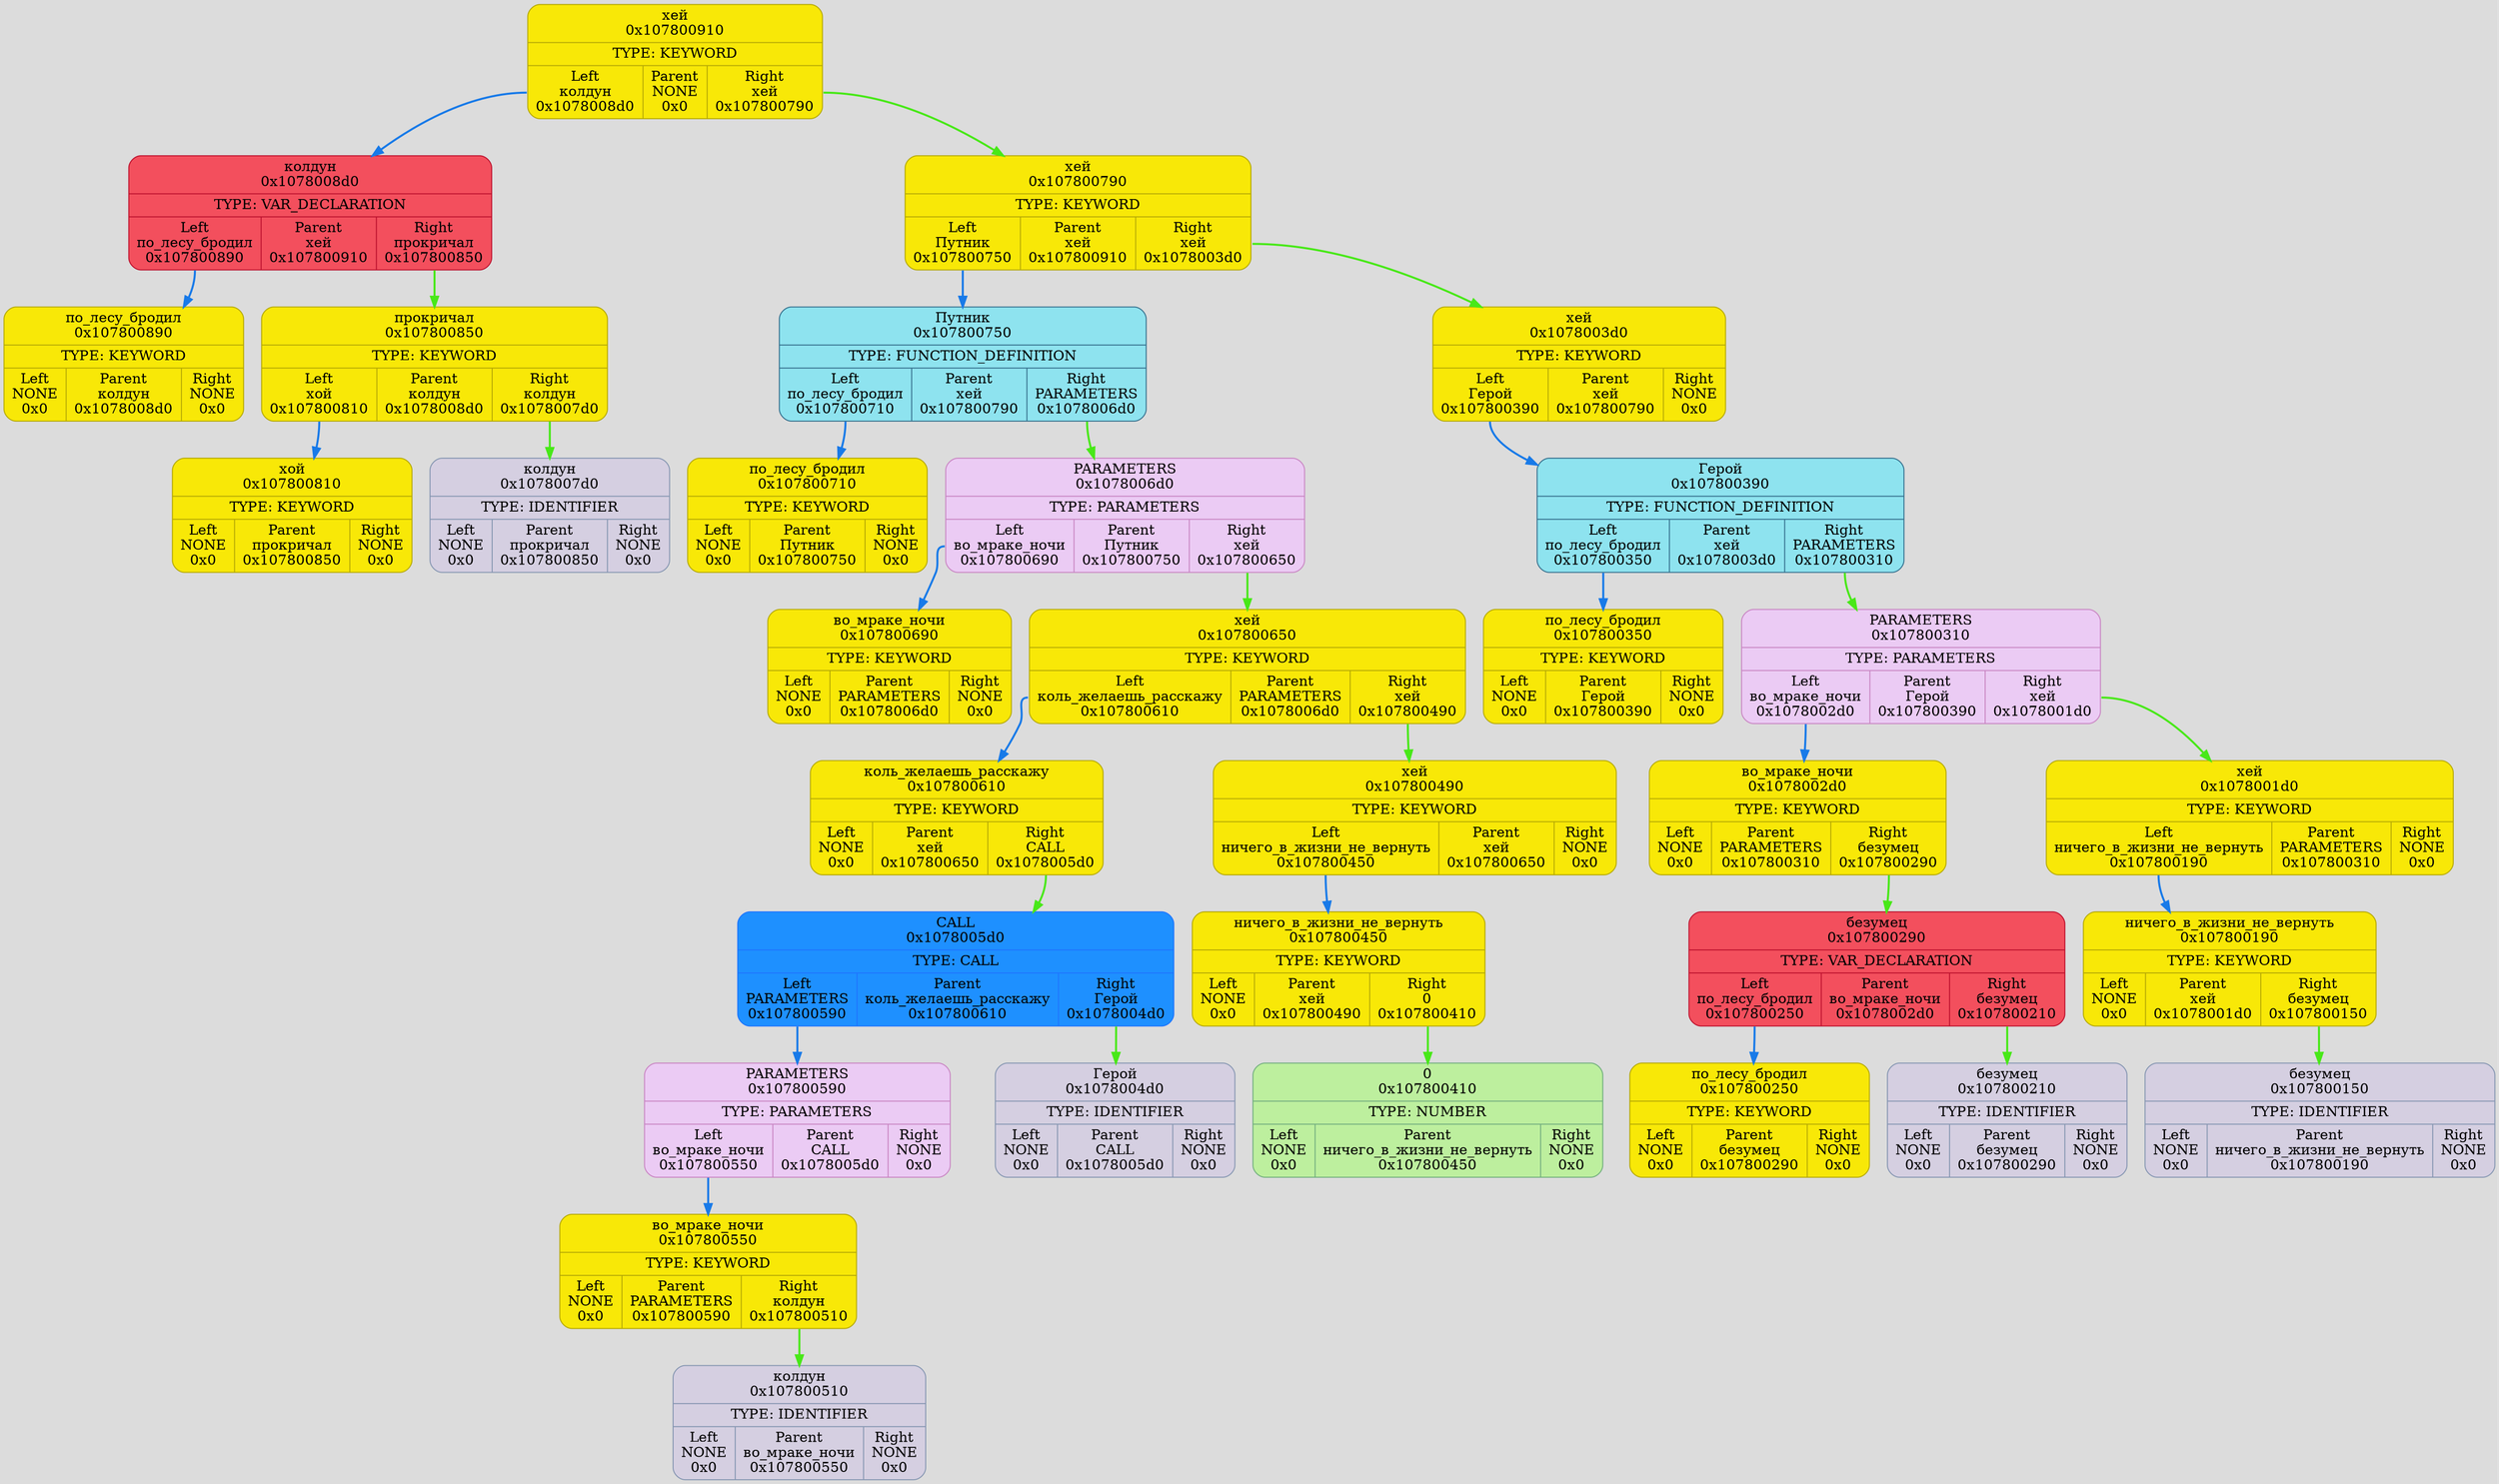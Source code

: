 digraph {
	fontname = "UbuntuMono";
	bgcolor = "#DCDCDC";

	node0x107800910 [ shape = Mrecord; style = filled; fillcolor = "#F8E807"; color = "#B6AA05"; fontcolor = "#000000"; label = " { хей\n0x107800910 | TYPE: KEYWORD| { <left> Left\nколдун\n0x1078008d0 | Parent\nNONE\n0x0 | <right> Right\nхей\n0x107800790 } } "; ];
	node0x107800910:<left> -> node0x1078008d0 [ style = "bold"; color = "#187AE8"; label = ""; ];
	node0x1078008d0 [ shape = Mrecord; style = filled; fillcolor = "#F34F5D"; color = "#BD132F"; fontcolor = "#000000"; label = " { колдун\n0x1078008d0 | TYPE: VAR_DECLARATION| { <left> Left\nпо_лесу_бродил\n0x107800890 | Parent\nхей\n0x107800910 | <right> Right\nпрокричал\n0x107800850 } } "; ];
	node0x1078008d0:<left> -> node0x107800890 [ style = "bold"; color = "#187AE8"; label = ""; ];
	node0x107800890 [ shape = Mrecord; style = filled; fillcolor = "#F8E807"; color = "#B6AA05"; fontcolor = "#000000"; label = " { по_лесу_бродил\n0x107800890 | TYPE: KEYWORD| { <left> Left\nNONE\n0x0 | Parent\nколдун\n0x1078008d0 | <right> Right\nNONE\n0x0 } } "; ];
	node0x107800850 [ shape = Mrecord; style = filled; fillcolor = "#F8E807"; color = "#B6AA05"; fontcolor = "#000000"; label = " { прокричал\n0x107800850 | TYPE: KEYWORD| { <left> Left\nхой\n0x107800810 | Parent\nколдун\n0x1078008d0 | <right> Right\nколдун\n0x1078007d0 } } "; ];
	node0x107800850:<left> -> node0x107800810 [ style = "bold"; color = "#187AE8"; label = ""; ];
	node0x107800810 [ shape = Mrecord; style = filled; fillcolor = "#F8E807"; color = "#B6AA05"; fontcolor = "#000000"; label = " { хой\n0x107800810 | TYPE: KEYWORD| { <left> Left\nNONE\n0x0 | Parent\nпрокричал\n0x107800850 | <right> Right\nNONE\n0x0 } } "; ];
	node0x1078007d0 [ shape = Mrecord; style = filled; fillcolor = "#D5CFE1"; color = "#8797b2"; fontcolor = "#000000"; label = " { колдун\n0x1078007d0 | TYPE: IDENTIFIER| { <left> Left\nNONE\n0x0 | Parent\nпрокричал\n0x107800850 | <right> Right\nNONE\n0x0 } } "; ];
	node0x107800850:<right> -> node0x1078007d0 [ style = "bold"; color = "#48E818"; label = ""; ];
	node0x1078008d0:<right> -> node0x107800850 [ style = "bold"; color = "#48E818"; label = ""; ];
	node0x107800790 [ shape = Mrecord; style = filled; fillcolor = "#F8E807"; color = "#B6AA05"; fontcolor = "#000000"; label = " { хей\n0x107800790 | TYPE: KEYWORD| { <left> Left\nПутник\n0x107800750 | Parent\nхей\n0x107800910 | <right> Right\nхей\n0x1078003d0 } } "; ];
	node0x107800790:<left> -> node0x107800750 [ style = "bold"; color = "#187AE8"; label = ""; ];
	node0x107800750 [ shape = Mrecord; style = filled; fillcolor = "#8EE3EF"; color = "#37718E"; fontcolor = "#000000"; label = " { Путник\n0x107800750 | TYPE: FUNCTION_DEFINITION| { <left> Left\nпо_лесу_бродил\n0x107800710 | Parent\nхей\n0x107800790 | <right> Right\nPARAMETERS\n0x1078006d0 } } "; ];
	node0x107800750:<left> -> node0x107800710 [ style = "bold"; color = "#187AE8"; label = ""; ];
	node0x107800710 [ shape = Mrecord; style = filled; fillcolor = "#F8E807"; color = "#B6AA05"; fontcolor = "#000000"; label = " { по_лесу_бродил\n0x107800710 | TYPE: KEYWORD| { <left> Left\nNONE\n0x0 | Parent\nПутник\n0x107800750 | <right> Right\nNONE\n0x0 } } "; ];
	node0x1078006d0 [ shape = Mrecord; style = filled; fillcolor = "#EBCBF4"; color = "#C986C3"; fontcolor = "#000000"; label = " { PARAMETERS\n0x1078006d0 | TYPE: PARAMETERS| { <left> Left\nво_мраке_ночи\n0x107800690 | Parent\nПутник\n0x107800750 | <right> Right\nхей\n0x107800650 } } "; ];
	node0x1078006d0:<left> -> node0x107800690 [ style = "bold"; color = "#187AE8"; label = ""; ];
	node0x107800690 [ shape = Mrecord; style = filled; fillcolor = "#F8E807"; color = "#B6AA05"; fontcolor = "#000000"; label = " { во_мраке_ночи\n0x107800690 | TYPE: KEYWORD| { <left> Left\nNONE\n0x0 | Parent\nPARAMETERS\n0x1078006d0 | <right> Right\nNONE\n0x0 } } "; ];
	node0x107800650 [ shape = Mrecord; style = filled; fillcolor = "#F8E807"; color = "#B6AA05"; fontcolor = "#000000"; label = " { хей\n0x107800650 | TYPE: KEYWORD| { <left> Left\nколь_желаешь_расскажу\n0x107800610 | Parent\nPARAMETERS\n0x1078006d0 | <right> Right\nхей\n0x107800490 } } "; ];
	node0x107800650:<left> -> node0x107800610 [ style = "bold"; color = "#187AE8"; label = ""; ];
	node0x107800610 [ shape = Mrecord; style = filled; fillcolor = "#F8E807"; color = "#B6AA05"; fontcolor = "#000000"; label = " { коль_желаешь_расскажу\n0x107800610 | TYPE: KEYWORD| { <left> Left\nNONE\n0x0 | Parent\nхей\n0x107800650 | <right> Right\nCALL\n0x1078005d0 } } "; ];
	node0x1078005d0 [ shape = Mrecord; style = filled; fillcolor = "#1E90FF"; color = "#1F75FE"; fontcolor = "#000000"; label = " { CALL\n0x1078005d0 | TYPE: CALL| { <left> Left\nPARAMETERS\n0x107800590 | Parent\nколь_желаешь_расскажу\n0x107800610 | <right> Right\nГерой\n0x1078004d0 } } "; ];
	node0x1078005d0:<left> -> node0x107800590 [ style = "bold"; color = "#187AE8"; label = ""; ];
	node0x107800590 [ shape = Mrecord; style = filled; fillcolor = "#EBCBF4"; color = "#C986C3"; fontcolor = "#000000"; label = " { PARAMETERS\n0x107800590 | TYPE: PARAMETERS| { <left> Left\nво_мраке_ночи\n0x107800550 | Parent\nCALL\n0x1078005d0 | <right> Right\nNONE\n0x0 } } "; ];
	node0x107800590:<left> -> node0x107800550 [ style = "bold"; color = "#187AE8"; label = ""; ];
	node0x107800550 [ shape = Mrecord; style = filled; fillcolor = "#F8E807"; color = "#B6AA05"; fontcolor = "#000000"; label = " { во_мраке_ночи\n0x107800550 | TYPE: KEYWORD| { <left> Left\nNONE\n0x0 | Parent\nPARAMETERS\n0x107800590 | <right> Right\nколдун\n0x107800510 } } "; ];
	node0x107800510 [ shape = Mrecord; style = filled; fillcolor = "#D5CFE1"; color = "#8797b2"; fontcolor = "#000000"; label = " { колдун\n0x107800510 | TYPE: IDENTIFIER| { <left> Left\nNONE\n0x0 | Parent\nво_мраке_ночи\n0x107800550 | <right> Right\nNONE\n0x0 } } "; ];
	node0x107800550:<right> -> node0x107800510 [ style = "bold"; color = "#48E818"; label = ""; ];
	node0x1078004d0 [ shape = Mrecord; style = filled; fillcolor = "#D5CFE1"; color = "#8797b2"; fontcolor = "#000000"; label = " { Герой\n0x1078004d0 | TYPE: IDENTIFIER| { <left> Left\nNONE\n0x0 | Parent\nCALL\n0x1078005d0 | <right> Right\nNONE\n0x0 } } "; ];
	node0x1078005d0:<right> -> node0x1078004d0 [ style = "bold"; color = "#48E818"; label = ""; ];
	node0x107800610:<right> -> node0x1078005d0 [ style = "bold"; color = "#48E818"; label = ""; ];
	node0x107800490 [ shape = Mrecord; style = filled; fillcolor = "#F8E807"; color = "#B6AA05"; fontcolor = "#000000"; label = " { хей\n0x107800490 | TYPE: KEYWORD| { <left> Left\nничего_в_жизни_не_вернуть\n0x107800450 | Parent\nхей\n0x107800650 | <right> Right\nNONE\n0x0 } } "; ];
	node0x107800490:<left> -> node0x107800450 [ style = "bold"; color = "#187AE8"; label = ""; ];
	node0x107800450 [ shape = Mrecord; style = filled; fillcolor = "#F8E807"; color = "#B6AA05"; fontcolor = "#000000"; label = " { ничего_в_жизни_не_вернуть\n0x107800450 | TYPE: KEYWORD| { <left> Left\nNONE\n0x0 | Parent\nхей\n0x107800490 | <right> Right\n0\n0x107800410 } } "; ];
	node0x107800410 [ shape = Mrecord; style = filled; fillcolor = "#BDEF9E"; color = "#74AF80"; fontcolor = "#000000"; label = " { 0\n0x107800410 | TYPE: NUMBER| { <left> Left\nNONE\n0x0 | Parent\nничего_в_жизни_не_вернуть\n0x107800450 | <right> Right\nNONE\n0x0 } } "; ];
	node0x107800450:<right> -> node0x107800410 [ style = "bold"; color = "#48E818"; label = ""; ];
	node0x107800650:<right> -> node0x107800490 [ style = "bold"; color = "#48E818"; label = ""; ];
	node0x1078006d0:<right> -> node0x107800650 [ style = "bold"; color = "#48E818"; label = ""; ];
	node0x107800750:<right> -> node0x1078006d0 [ style = "bold"; color = "#48E818"; label = ""; ];
	node0x1078003d0 [ shape = Mrecord; style = filled; fillcolor = "#F8E807"; color = "#B6AA05"; fontcolor = "#000000"; label = " { хей\n0x1078003d0 | TYPE: KEYWORD| { <left> Left\nГерой\n0x107800390 | Parent\nхей\n0x107800790 | <right> Right\nNONE\n0x0 } } "; ];
	node0x1078003d0:<left> -> node0x107800390 [ style = "bold"; color = "#187AE8"; label = ""; ];
	node0x107800390 [ shape = Mrecord; style = filled; fillcolor = "#8EE3EF"; color = "#37718E"; fontcolor = "#000000"; label = " { Герой\n0x107800390 | TYPE: FUNCTION_DEFINITION| { <left> Left\nпо_лесу_бродил\n0x107800350 | Parent\nхей\n0x1078003d0 | <right> Right\nPARAMETERS\n0x107800310 } } "; ];
	node0x107800390:<left> -> node0x107800350 [ style = "bold"; color = "#187AE8"; label = ""; ];
	node0x107800350 [ shape = Mrecord; style = filled; fillcolor = "#F8E807"; color = "#B6AA05"; fontcolor = "#000000"; label = " { по_лесу_бродил\n0x107800350 | TYPE: KEYWORD| { <left> Left\nNONE\n0x0 | Parent\nГерой\n0x107800390 | <right> Right\nNONE\n0x0 } } "; ];
	node0x107800310 [ shape = Mrecord; style = filled; fillcolor = "#EBCBF4"; color = "#C986C3"; fontcolor = "#000000"; label = " { PARAMETERS\n0x107800310 | TYPE: PARAMETERS| { <left> Left\nво_мраке_ночи\n0x1078002d0 | Parent\nГерой\n0x107800390 | <right> Right\nхей\n0x1078001d0 } } "; ];
	node0x107800310:<left> -> node0x1078002d0 [ style = "bold"; color = "#187AE8"; label = ""; ];
	node0x1078002d0 [ shape = Mrecord; style = filled; fillcolor = "#F8E807"; color = "#B6AA05"; fontcolor = "#000000"; label = " { во_мраке_ночи\n0x1078002d0 | TYPE: KEYWORD| { <left> Left\nNONE\n0x0 | Parent\nPARAMETERS\n0x107800310 | <right> Right\nбезумец\n0x107800290 } } "; ];
	node0x107800290 [ shape = Mrecord; style = filled; fillcolor = "#F34F5D"; color = "#BD132F"; fontcolor = "#000000"; label = " { безумец\n0x107800290 | TYPE: VAR_DECLARATION| { <left> Left\nпо_лесу_бродил\n0x107800250 | Parent\nво_мраке_ночи\n0x1078002d0 | <right> Right\nбезумец\n0x107800210 } } "; ];
	node0x107800290:<left> -> node0x107800250 [ style = "bold"; color = "#187AE8"; label = ""; ];
	node0x107800250 [ shape = Mrecord; style = filled; fillcolor = "#F8E807"; color = "#B6AA05"; fontcolor = "#000000"; label = " { по_лесу_бродил\n0x107800250 | TYPE: KEYWORD| { <left> Left\nNONE\n0x0 | Parent\nбезумец\n0x107800290 | <right> Right\nNONE\n0x0 } } "; ];
	node0x107800210 [ shape = Mrecord; style = filled; fillcolor = "#D5CFE1"; color = "#8797b2"; fontcolor = "#000000"; label = " { безумец\n0x107800210 | TYPE: IDENTIFIER| { <left> Left\nNONE\n0x0 | Parent\nбезумец\n0x107800290 | <right> Right\nNONE\n0x0 } } "; ];
	node0x107800290:<right> -> node0x107800210 [ style = "bold"; color = "#48E818"; label = ""; ];
	node0x1078002d0:<right> -> node0x107800290 [ style = "bold"; color = "#48E818"; label = ""; ];
	node0x1078001d0 [ shape = Mrecord; style = filled; fillcolor = "#F8E807"; color = "#B6AA05"; fontcolor = "#000000"; label = " { хей\n0x1078001d0 | TYPE: KEYWORD| { <left> Left\nничего_в_жизни_не_вернуть\n0x107800190 | Parent\nPARAMETERS\n0x107800310 | <right> Right\nNONE\n0x0 } } "; ];
	node0x1078001d0:<left> -> node0x107800190 [ style = "bold"; color = "#187AE8"; label = ""; ];
	node0x107800190 [ shape = Mrecord; style = filled; fillcolor = "#F8E807"; color = "#B6AA05"; fontcolor = "#000000"; label = " { ничего_в_жизни_не_вернуть\n0x107800190 | TYPE: KEYWORD| { <left> Left\nNONE\n0x0 | Parent\nхей\n0x1078001d0 | <right> Right\nбезумец\n0x107800150 } } "; ];
	node0x107800150 [ shape = Mrecord; style = filled; fillcolor = "#D5CFE1"; color = "#8797b2"; fontcolor = "#000000"; label = " { безумец\n0x107800150 | TYPE: IDENTIFIER| { <left> Left\nNONE\n0x0 | Parent\nничего_в_жизни_не_вернуть\n0x107800190 | <right> Right\nNONE\n0x0 } } "; ];
	node0x107800190:<right> -> node0x107800150 [ style = "bold"; color = "#48E818"; label = ""; ];
	node0x107800310:<right> -> node0x1078001d0 [ style = "bold"; color = "#48E818"; label = ""; ];
	node0x107800390:<right> -> node0x107800310 [ style = "bold"; color = "#48E818"; label = ""; ];
	node0x107800790:<right> -> node0x1078003d0 [ style = "bold"; color = "#48E818"; label = ""; ];
	node0x107800910:<right> -> node0x107800790 [ style = "bold"; color = "#48E818"; label = ""; ];
}
